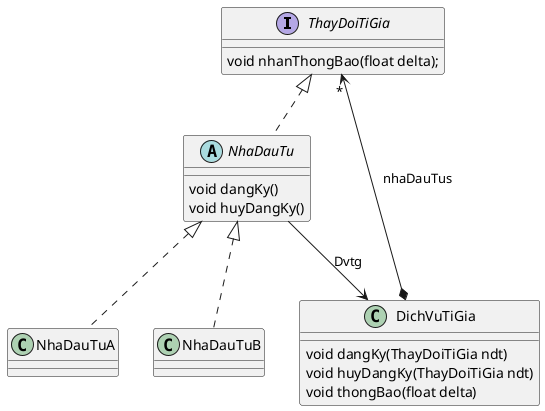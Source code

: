@startuml
'https://plantuml.com/class-diagram

'Iobserver giao diện được sắp xếp thông báo cho server

interface ThayDoiTiGia{
'nhận thông báo vè sự thay đổi tỉ giá
void nhanThongBao(float delta);
}

'thành phần subject
class DichVuTiGia{
'subject sẽ chứa 1 tập observer
'attach 1 observer vào cái nh dau tu
void dangKy(ThayDoiTiGia ndt)
void huyDangKy(ThayDoiTiGia ndt)
'phuong thuc tiep theo là notify
'phuong thuc thong bao se duyet qua cac thanh phần đầu tư và nhận thông báo
'thông báo ở đây là thay đổi tỉ giá
void thongBao(float delta)
}

'nhà đầu tư concreate observer phải implement
abstract class NhaDauTu{
'sẽ thực hiện đăng ký hoặc là huỷ đăng ký
'bởi sao ko tham so
void dangKy()
void huyDangKy()
}

ThayDoiTiGia <|.. NhaDauTu
'
NhaDauTu --> DichVuTiGia : "Dvtg"

NhaDauTu <|.. NhaDauTuA
NhaDauTu <|.. NhaDauTuB

'thêm dấu sao để chỉ số nhiều
DichVuTiGia *--> "*" ThayDoiTiGia: "nhaDauTus"

@enduml
